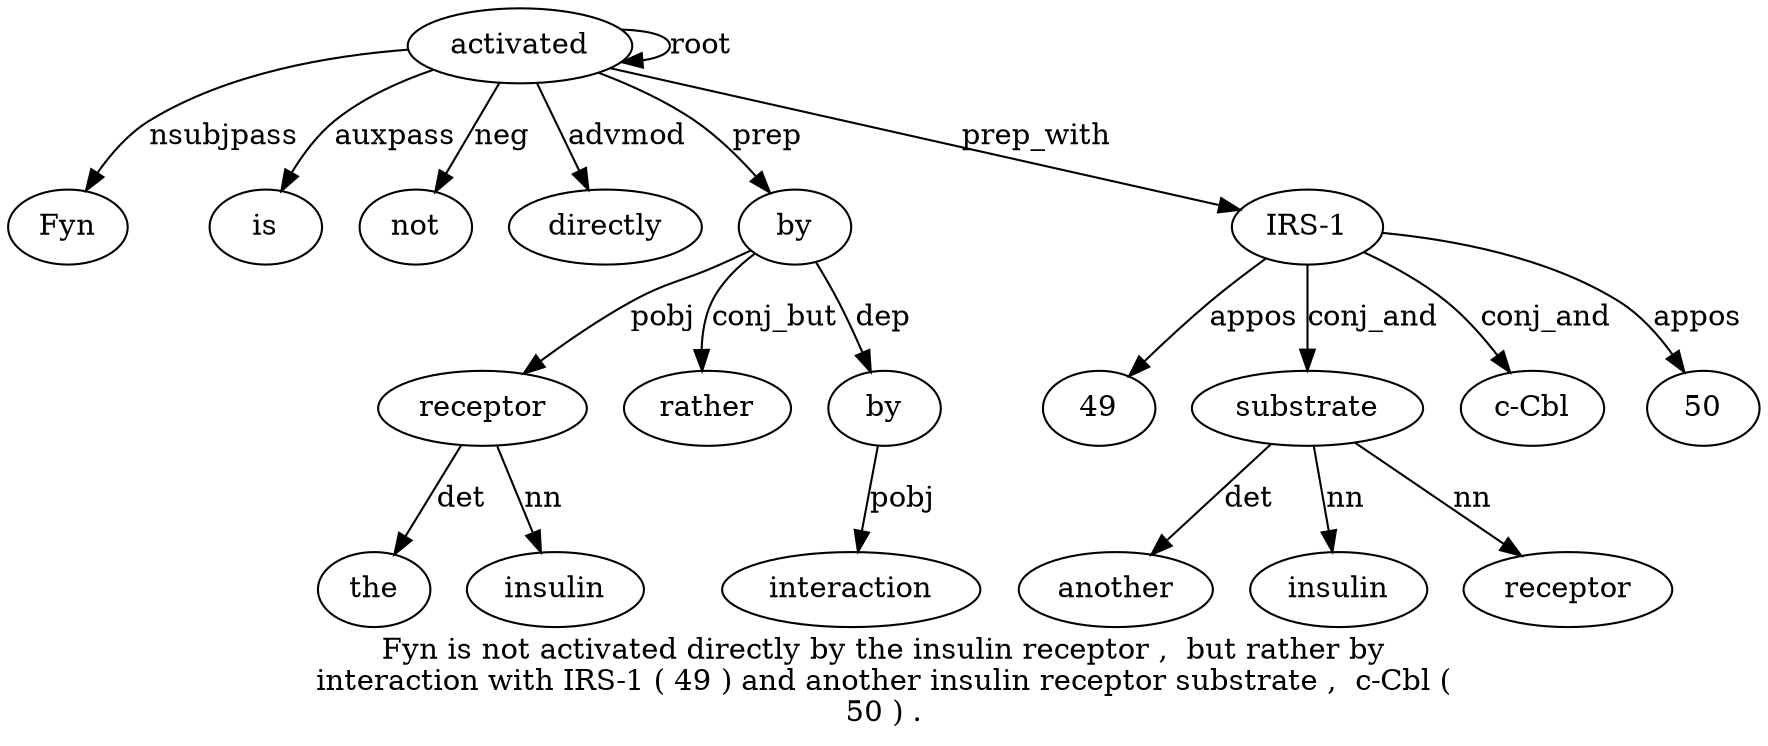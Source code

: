 digraph "Fyn is not activated directly by the insulin receptor ,  but rather by interaction with IRS-1 ( 49 ) and another insulin receptor substrate ,  c-Cbl ( 50 ) ." {
label="Fyn is not activated directly by the insulin receptor ,  but rather by
interaction with IRS-1 ( 49 ) and another insulin receptor substrate ,  c-Cbl (
50 ) .";
activated4 [style=filled, fillcolor=white, label=activated];
Fyn1 [style=filled, fillcolor=white, label=Fyn];
activated4 -> Fyn1  [label=nsubjpass];
is2 [style=filled, fillcolor=white, label=is];
activated4 -> is2  [label=auxpass];
not3 [style=filled, fillcolor=white, label=not];
activated4 -> not3  [label=neg];
activated4 -> activated4  [label=root];
directly5 [style=filled, fillcolor=white, label=directly];
activated4 -> directly5  [label=advmod];
by6 [style=filled, fillcolor=white, label=by];
activated4 -> by6  [label=prep];
receptor9 [style=filled, fillcolor=white, label=receptor];
the7 [style=filled, fillcolor=white, label=the];
receptor9 -> the7  [label=det];
insulin8 [style=filled, fillcolor=white, label=insulin];
receptor9 -> insulin8  [label=nn];
by6 -> receptor9  [label=pobj];
rather12 [style=filled, fillcolor=white, label=rather];
by6 -> rather12  [label=conj_but];
by13 [style=filled, fillcolor=white, label=by];
by6 -> by13  [label=dep];
interaction14 [style=filled, fillcolor=white, label=interaction];
by13 -> interaction14  [label=pobj];
"IRS-16" [style=filled, fillcolor=white, label="IRS-1"];
activated4 -> "IRS-16"  [label=prep_with];
4918 [style=filled, fillcolor=white, label=49];
"IRS-16" -> 4918  [label=appos];
substrate24 [style=filled, fillcolor=white, label=substrate];
another21 [style=filled, fillcolor=white, label=another];
substrate24 -> another21  [label=det];
insulin22 [style=filled, fillcolor=white, label=insulin];
substrate24 -> insulin22  [label=nn];
receptor23 [style=filled, fillcolor=white, label=receptor];
substrate24 -> receptor23  [label=nn];
"IRS-16" -> substrate24  [label=conj_and];
"c-Cbl26" [style=filled, fillcolor=white, label="c-Cbl"];
"IRS-16" -> "c-Cbl26"  [label=conj_and];
5028 [style=filled, fillcolor=white, label=50];
"IRS-16" -> 5028  [label=appos];
}
